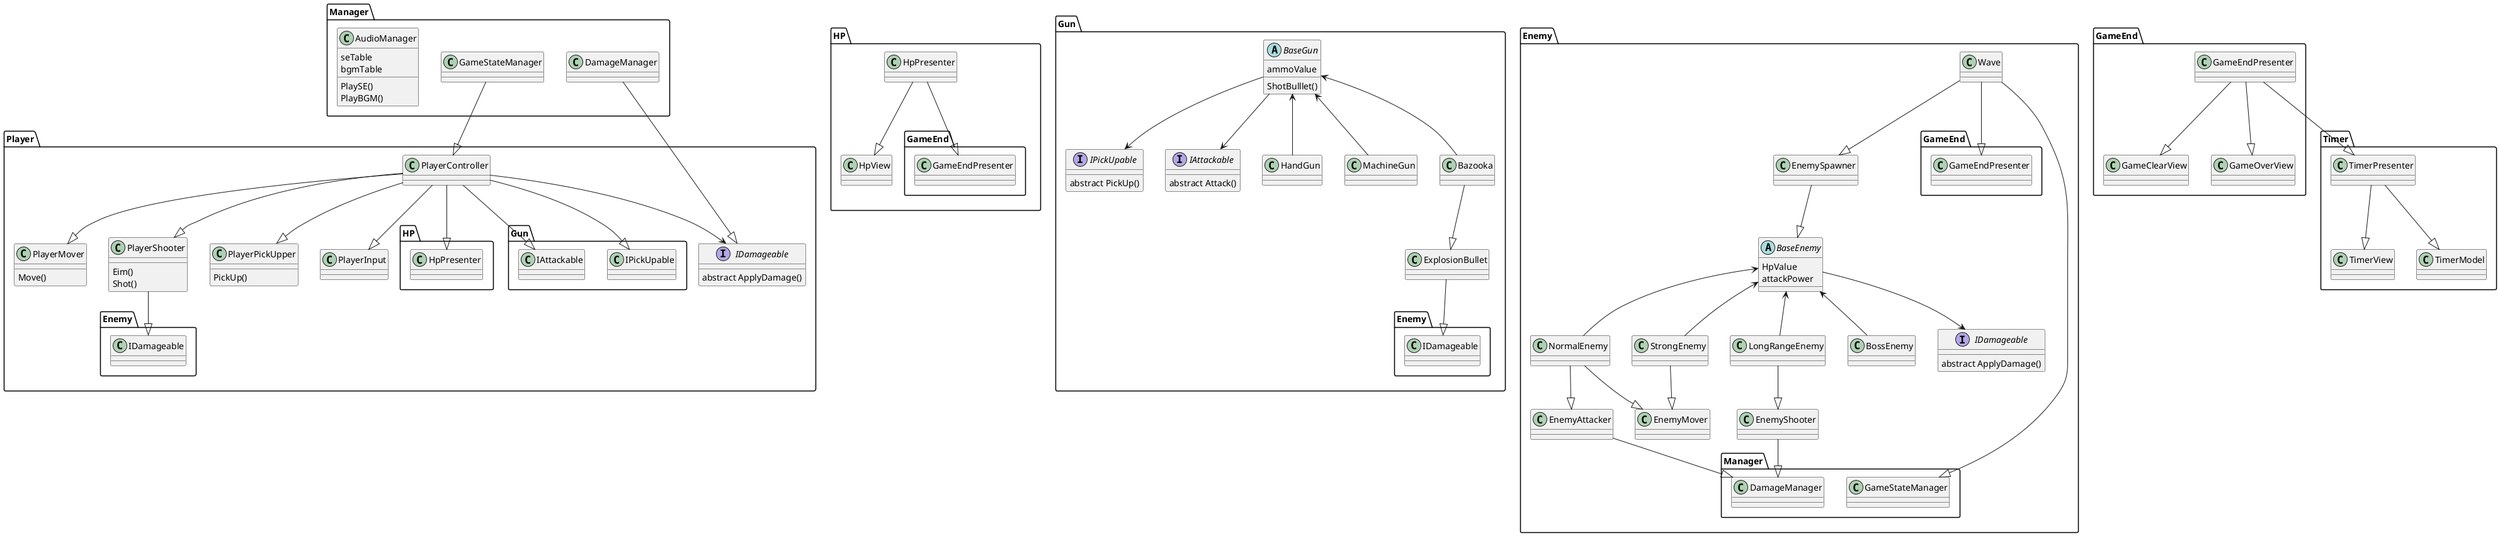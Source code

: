 @startuml
namespace Player {
    interface IDamageable{
        abstract ApplyDamage()
    }
    
    class PlayerController{

    }
    
    class PlayerMover {
        Move()
    }
    class PlayerShooter{
        Eim()
        Shot()
    }
    class PlayerPickUpper{
        PickUp()
    }
    
    class PlayerInput{
    
    }

    PlayerController --|> PlayerMover
    PlayerController --|> PlayerShooter
    PlayerController --|> PlayerPickUpper
    PlayerController --|> PlayerInput
    
    PlayerController --|> HP.HpPresenter
    
    PlayerController --> IDamageable
    PlayerShooter --|> Enemy.IDamageable
    
    PlayerController --|> Gun.IPickUpable
    PlayerController --|> Gun.IAttackable
}

namespace HP{ 
    class HpPresenter{   
    
    }
    
    class HpView{
    
    }
    
    HpPresenter --|> HpView
    
    HpPresenter --|> GameEnd.GameEndPresenter
}

namespace Gun{
    interface IPickUpable{
        abstract PickUp()
    }
    
    interface IAttackable{
        abstract Attack()
    }
    
    abstract class BaseGun{
        ammoValue
        
        ShotBulllet()
    }
    
    class HandGun{
    
    }
    
    class MachineGun{
    
    }
    
    class Bazooka{
    
    }
    
    class ExplosionBullet{
    
    }
    
    BaseGun --> IAttackable
    BaseGun <-- HandGun
    BaseGun <-- MachineGun
    BaseGun <-- Bazooka
    
    Bazooka --|> ExplosionBullet
    ExplosionBullet --|> Enemy.IDamageable
    
    BaseGun --> IPickUpable
}

namespace Enemy{
    interface IDamageable{
        abstract ApplyDamage()
    }
    
    abstract class BaseEnemy{
        HpValue
        attackPower
    }
    
    class NormalEnemy{
    
    }
    
    class LongRangeEnemy{
    
    }
    
    class StrongEnemy{
     
    }
    
    class BossEnemy{
    
    }
    
    class EnemyMover{
    
    }
    
    class EnemyAttacker{
    
    }
    
    class EnemyShooter{
        
    }

    class Wave{
    
    }
    
    class EnemySpawner{
    
    }
    BaseEnemy <-- NormalEnemy
    BaseEnemy <-- LongRangeEnemy
    BaseEnemy <-- StrongEnemy
    BaseEnemy <-- BossEnemy
    
    NormalEnemy --|> EnemyAttacker
    NormalEnemy --|> EnemyMover
    
    LongRangeEnemy --|> EnemyShooter   
    
    StrongEnemy --|> EnemyMover
    
    Wave --|> EnemySpawner
    Wave --|> GameEnd.GameEndPresenter 
    
    BaseEnemy --> IDamageable
    
    Wave --|> Manager.GameStateManager
    
    EnemyAttacker --|> Manager.DamageManager
    EnemyShooter --|> Manager.DamageManager 
    
    EnemySpawner --|> BaseEnemy
}
namespace Timer{
    class TimerPresenter{
    
    }
    
    class TimerView{
    
    }
    
    class TimerModel{
    
    }
    
    TimerPresenter --|> TimerView
    TimerPresenter --|> TimerModel
}

namespace GameEnd{
    class GameEndPresenter{
        
    }
    class GameClearView{
        
    }
    class GameOverView{
    
    }
    GameEndPresenter --|> GameClearView
    GameEndPresenter --|> GameOverView
    
    GameEndPresenter --|> Timer.TimerPresenter 
}

namespace Manager{
    class GameStateManager{

    }
    
    class DamageManager{
        
    }
    
    class AudioManager{
        seTable 
        bgmTable
        PlaySE()
        PlayBGM()
    }
    
    GameStateManager --|> Player.PlayerController
    DamageManager --|> Player.IDamageable
}
@enduml
